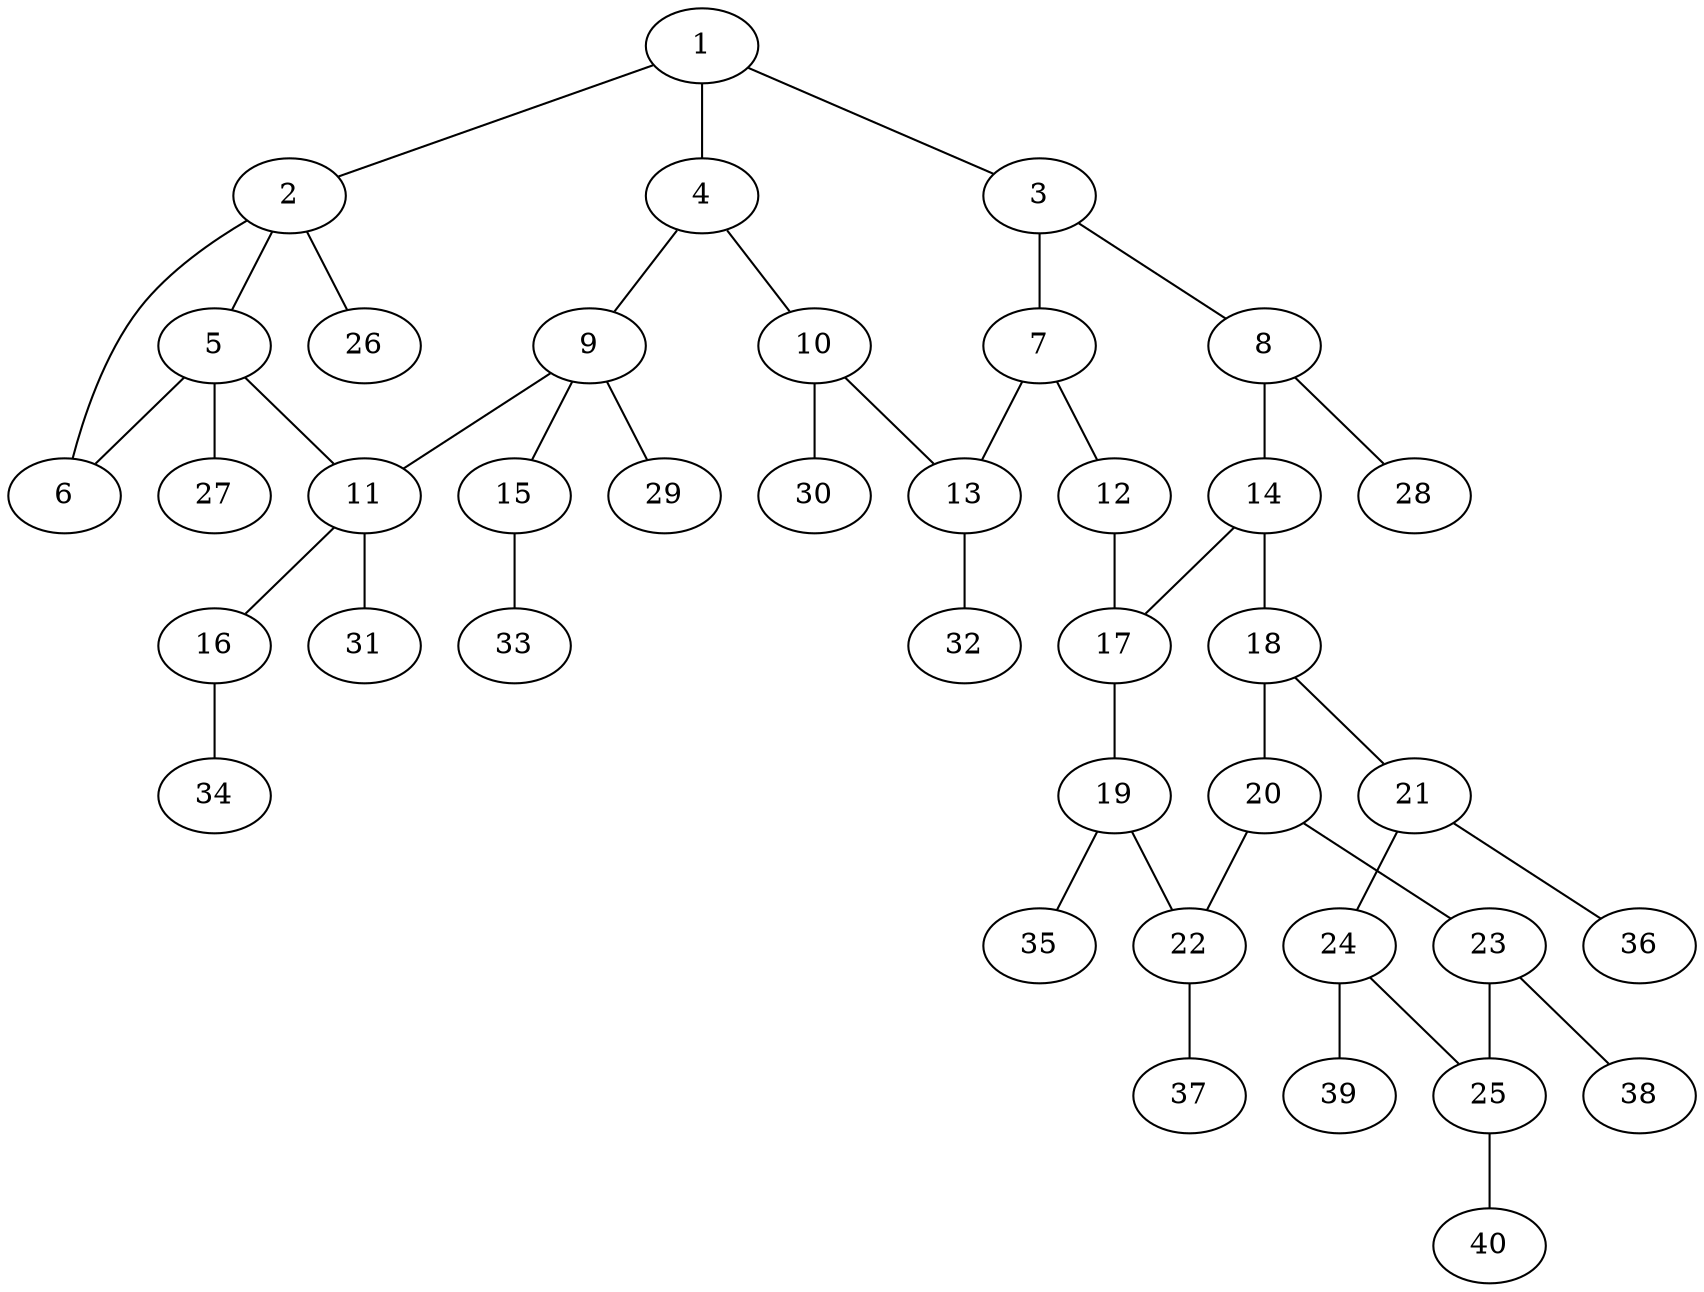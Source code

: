 graph molecule_2716 {
	1	 [chem=C];
	2	 [chem=C];
	1 -- 2	 [valence=1];
	3	 [chem=C];
	1 -- 3	 [valence=1];
	4	 [chem=C];
	1 -- 4	 [valence=2];
	5	 [chem=C];
	2 -- 5	 [valence=1];
	6	 [chem=O];
	2 -- 6	 [valence=1];
	26	 [chem=H];
	2 -- 26	 [valence=1];
	7	 [chem=C];
	3 -- 7	 [valence=1];
	8	 [chem=C];
	3 -- 8	 [valence=2];
	9	 [chem=C];
	4 -- 9	 [valence=1];
	10	 [chem=C];
	4 -- 10	 [valence=1];
	5 -- 6	 [valence=1];
	11	 [chem=C];
	5 -- 11	 [valence=1];
	27	 [chem=H];
	5 -- 27	 [valence=1];
	12	 [chem=N];
	7 -- 12	 [valence=2];
	13	 [chem=C];
	7 -- 13	 [valence=1];
	14	 [chem=C];
	8 -- 14	 [valence=1];
	28	 [chem=H];
	8 -- 28	 [valence=1];
	9 -- 11	 [valence=1];
	15	 [chem=O];
	9 -- 15	 [valence=1];
	29	 [chem=H];
	9 -- 29	 [valence=1];
	10 -- 13	 [valence=2];
	30	 [chem=H];
	10 -- 30	 [valence=1];
	16	 [chem=O];
	11 -- 16	 [valence=1];
	31	 [chem=H];
	11 -- 31	 [valence=1];
	17	 [chem=C];
	12 -- 17	 [valence=1];
	32	 [chem=H];
	13 -- 32	 [valence=1];
	14 -- 17	 [valence=2];
	18	 [chem=C];
	14 -- 18	 [valence=1];
	33	 [chem=H];
	15 -- 33	 [valence=1];
	34	 [chem=H];
	16 -- 34	 [valence=1];
	19	 [chem=C];
	17 -- 19	 [valence=1];
	20	 [chem=C];
	18 -- 20	 [valence=2];
	21	 [chem=C];
	18 -- 21	 [valence=1];
	22	 [chem=C];
	19 -- 22	 [valence=2];
	35	 [chem=H];
	19 -- 35	 [valence=1];
	20 -- 22	 [valence=1];
	23	 [chem=C];
	20 -- 23	 [valence=1];
	24	 [chem=C];
	21 -- 24	 [valence=2];
	36	 [chem=H];
	21 -- 36	 [valence=1];
	37	 [chem=H];
	22 -- 37	 [valence=1];
	25	 [chem=C];
	23 -- 25	 [valence=2];
	38	 [chem=H];
	23 -- 38	 [valence=1];
	24 -- 25	 [valence=1];
	39	 [chem=H];
	24 -- 39	 [valence=1];
	40	 [chem=H];
	25 -- 40	 [valence=1];
}
